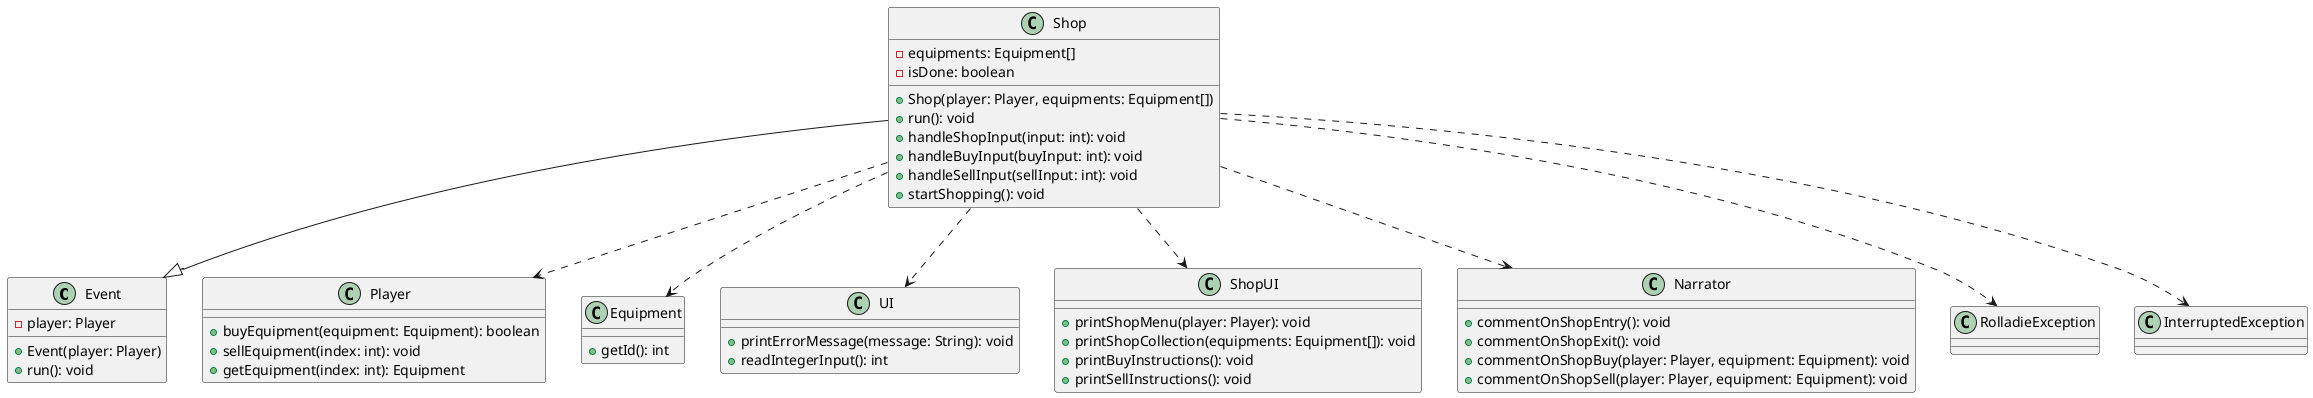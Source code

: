@startuml

' Interfaces and Base Classes
class Event {
    - player: Player
    + Event(player: Player)
    + run(): void
}

' Main Class
class Shop {
    - equipments: Equipment[]
    - isDone: boolean
    + Shop(player: Player, equipments: Equipment[])
    + run(): void
    + handleShopInput(input: int): void
    + handleBuyInput(buyInput: int): void
    + handleSellInput(sellInput: int): void
    + startShopping(): void
}

' Other Classes
class Player {
    + buyEquipment(equipment: Equipment): boolean
    + sellEquipment(index: int): void
    + getEquipment(index: int): Equipment
}

class Equipment {
    + getId(): int
}

class UI {
    + printErrorMessage(message: String): void
    + readIntegerInput(): int
}

class ShopUI {
    + printShopMenu(player: Player): void
    + printShopCollection(equipments: Equipment[]): void
    + printBuyInstructions(): void
    + printSellInstructions(): void
}

class Narrator {
    + commentOnShopEntry(): void
    + commentOnShopExit(): void
    + commentOnShopBuy(player: Player, equipment: Equipment): void
    + commentOnShopSell(player: Player, equipment: Equipment): void
}

class RolladieException
class InterruptedException

' Relationships
Shop --|> Event
Shop ..> Player
Shop ..> Equipment
Shop ..> UI
Shop ..> ShopUI
Shop ..> Narrator
Shop ..> RolladieException
Shop ..> InterruptedException

@enduml